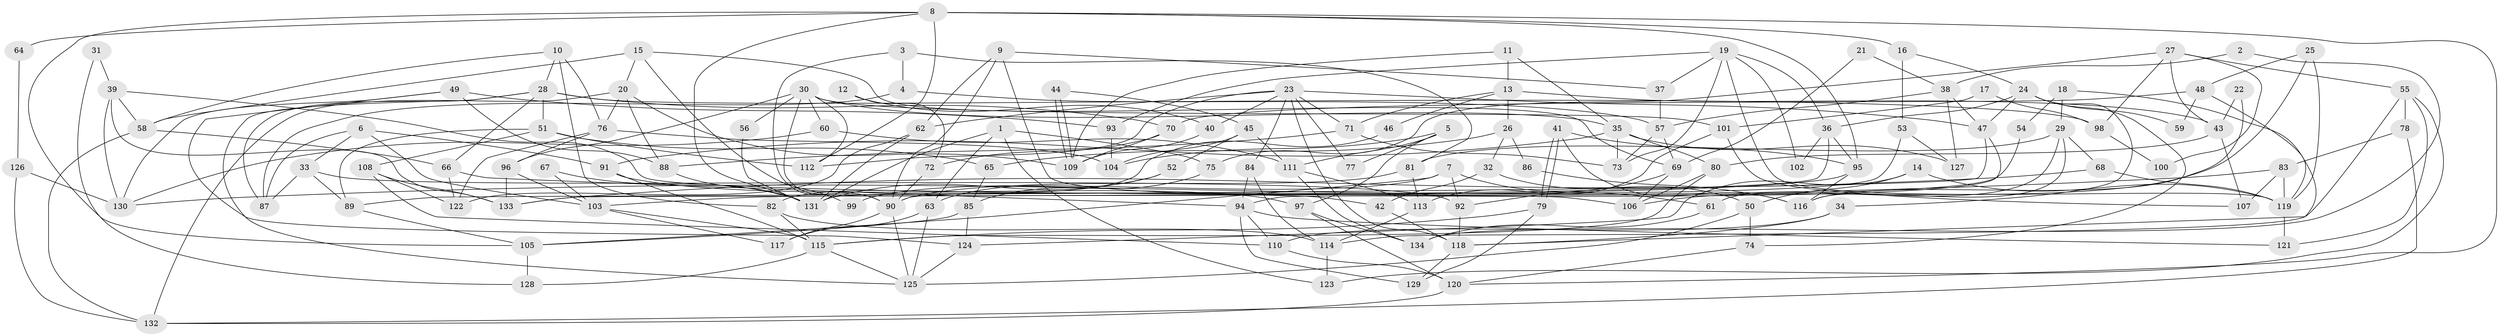// coarse degree distribution, {5: 0.20689655172413793, 2: 0.09195402298850575, 7: 0.13793103448275862, 4: 0.1839080459770115, 10: 0.022988505747126436, 3: 0.1839080459770115, 6: 0.08045977011494253, 8: 0.04597701149425287, 11: 0.011494252873563218, 9: 0.034482758620689655}
// Generated by graph-tools (version 1.1) at 2025/41/03/06/25 10:41:53]
// undirected, 134 vertices, 268 edges
graph export_dot {
graph [start="1"]
  node [color=gray90,style=filled];
  1;
  2;
  3;
  4;
  5;
  6;
  7;
  8;
  9;
  10;
  11;
  12;
  13;
  14;
  15;
  16;
  17;
  18;
  19;
  20;
  21;
  22;
  23;
  24;
  25;
  26;
  27;
  28;
  29;
  30;
  31;
  32;
  33;
  34;
  35;
  36;
  37;
  38;
  39;
  40;
  41;
  42;
  43;
  44;
  45;
  46;
  47;
  48;
  49;
  50;
  51;
  52;
  53;
  54;
  55;
  56;
  57;
  58;
  59;
  60;
  61;
  62;
  63;
  64;
  65;
  66;
  67;
  68;
  69;
  70;
  71;
  72;
  73;
  74;
  75;
  76;
  77;
  78;
  79;
  80;
  81;
  82;
  83;
  84;
  85;
  86;
  87;
  88;
  89;
  90;
  91;
  92;
  93;
  94;
  95;
  96;
  97;
  98;
  99;
  100;
  101;
  102;
  103;
  104;
  105;
  106;
  107;
  108;
  109;
  110;
  111;
  112;
  113;
  114;
  115;
  116;
  117;
  118;
  119;
  120;
  121;
  122;
  123;
  124;
  125;
  126;
  127;
  128;
  129;
  130;
  131;
  132;
  133;
  134;
  1 -- 63;
  1 -- 131;
  1 -- 75;
  1 -- 123;
  2 -- 134;
  2 -- 38;
  3 -- 81;
  3 -- 4;
  3 -- 90;
  4 -- 57;
  4 -- 87;
  5 -- 104;
  5 -- 111;
  5 -- 77;
  5 -- 97;
  6 -- 103;
  6 -- 91;
  6 -- 33;
  6 -- 87;
  7 -- 105;
  7 -- 92;
  7 -- 61;
  7 -- 99;
  8 -- 112;
  8 -- 95;
  8 -- 16;
  8 -- 64;
  8 -- 105;
  8 -- 120;
  8 -- 131;
  9 -- 62;
  9 -- 90;
  9 -- 37;
  9 -- 42;
  10 -- 28;
  10 -- 82;
  10 -- 58;
  10 -- 76;
  11 -- 35;
  11 -- 109;
  11 -- 13;
  12 -- 72;
  12 -- 40;
  13 -- 43;
  13 -- 26;
  13 -- 46;
  13 -- 71;
  14 -- 124;
  14 -- 119;
  14 -- 50;
  15 -- 58;
  15 -- 69;
  15 -- 20;
  15 -- 99;
  16 -- 24;
  16 -- 53;
  17 -- 98;
  17 -- 101;
  18 -- 29;
  18 -- 118;
  18 -- 54;
  19 -- 36;
  19 -- 93;
  19 -- 37;
  19 -- 73;
  19 -- 102;
  19 -- 119;
  20 -- 132;
  20 -- 76;
  20 -- 88;
  20 -- 109;
  21 -- 38;
  21 -- 69;
  22 -- 43;
  22 -- 116;
  23 -- 71;
  23 -- 62;
  23 -- 40;
  23 -- 47;
  23 -- 77;
  23 -- 84;
  23 -- 112;
  23 -- 118;
  24 -- 47;
  24 -- 36;
  24 -- 34;
  24 -- 59;
  24 -- 74;
  25 -- 106;
  25 -- 48;
  25 -- 119;
  26 -- 32;
  26 -- 65;
  26 -- 86;
  27 -- 75;
  27 -- 43;
  27 -- 55;
  27 -- 98;
  27 -- 100;
  28 -- 66;
  28 -- 125;
  28 -- 51;
  28 -- 70;
  28 -- 87;
  28 -- 98;
  29 -- 81;
  29 -- 68;
  29 -- 61;
  29 -- 116;
  30 -- 35;
  30 -- 112;
  30 -- 56;
  30 -- 60;
  30 -- 90;
  30 -- 96;
  30 -- 101;
  31 -- 39;
  31 -- 128;
  32 -- 50;
  32 -- 42;
  33 -- 87;
  33 -- 89;
  33 -- 92;
  34 -- 118;
  34 -- 110;
  35 -- 127;
  35 -- 91;
  35 -- 73;
  35 -- 80;
  36 -- 95;
  36 -- 133;
  36 -- 102;
  37 -- 57;
  38 -- 57;
  38 -- 47;
  38 -- 127;
  39 -- 130;
  39 -- 133;
  39 -- 58;
  39 -- 106;
  40 -- 109;
  41 -- 79;
  41 -- 79;
  41 -- 95;
  41 -- 116;
  42 -- 118;
  43 -- 80;
  43 -- 107;
  44 -- 109;
  44 -- 109;
  44 -- 45;
  45 -- 52;
  45 -- 111;
  45 -- 104;
  46 -- 82;
  47 -- 89;
  47 -- 94;
  48 -- 70;
  48 -- 119;
  48 -- 59;
  49 -- 88;
  49 -- 124;
  49 -- 93;
  49 -- 130;
  50 -- 74;
  50 -- 125;
  51 -- 108;
  51 -- 65;
  51 -- 89;
  51 -- 112;
  52 -- 63;
  52 -- 131;
  53 -- 90;
  53 -- 127;
  54 -- 131;
  55 -- 123;
  55 -- 78;
  55 -- 114;
  55 -- 121;
  56 -- 131;
  57 -- 73;
  57 -- 69;
  58 -- 66;
  58 -- 132;
  60 -- 130;
  60 -- 111;
  61 -- 134;
  62 -- 131;
  62 -- 122;
  63 -- 125;
  63 -- 117;
  64 -- 126;
  65 -- 85;
  66 -- 94;
  66 -- 122;
  67 -- 103;
  67 -- 131;
  68 -- 133;
  68 -- 119;
  69 -- 92;
  69 -- 106;
  70 -- 109;
  70 -- 72;
  71 -- 73;
  71 -- 88;
  72 -- 90;
  74 -- 120;
  75 -- 85;
  76 -- 96;
  76 -- 104;
  76 -- 122;
  78 -- 132;
  78 -- 83;
  79 -- 115;
  79 -- 129;
  80 -- 106;
  80 -- 115;
  81 -- 113;
  81 -- 90;
  82 -- 115;
  82 -- 114;
  83 -- 119;
  83 -- 107;
  83 -- 130;
  84 -- 94;
  84 -- 114;
  85 -- 105;
  85 -- 124;
  86 -- 116;
  88 -- 131;
  89 -- 105;
  90 -- 117;
  90 -- 125;
  91 -- 115;
  91 -- 97;
  92 -- 118;
  93 -- 104;
  94 -- 121;
  94 -- 110;
  94 -- 129;
  95 -- 116;
  95 -- 103;
  96 -- 103;
  96 -- 133;
  97 -- 120;
  97 -- 134;
  98 -- 100;
  101 -- 113;
  101 -- 107;
  103 -- 115;
  103 -- 117;
  105 -- 128;
  108 -- 110;
  108 -- 122;
  108 -- 133;
  110 -- 120;
  111 -- 134;
  111 -- 113;
  113 -- 114;
  114 -- 123;
  115 -- 125;
  115 -- 128;
  118 -- 129;
  119 -- 121;
  120 -- 132;
  124 -- 125;
  126 -- 130;
  126 -- 132;
}
